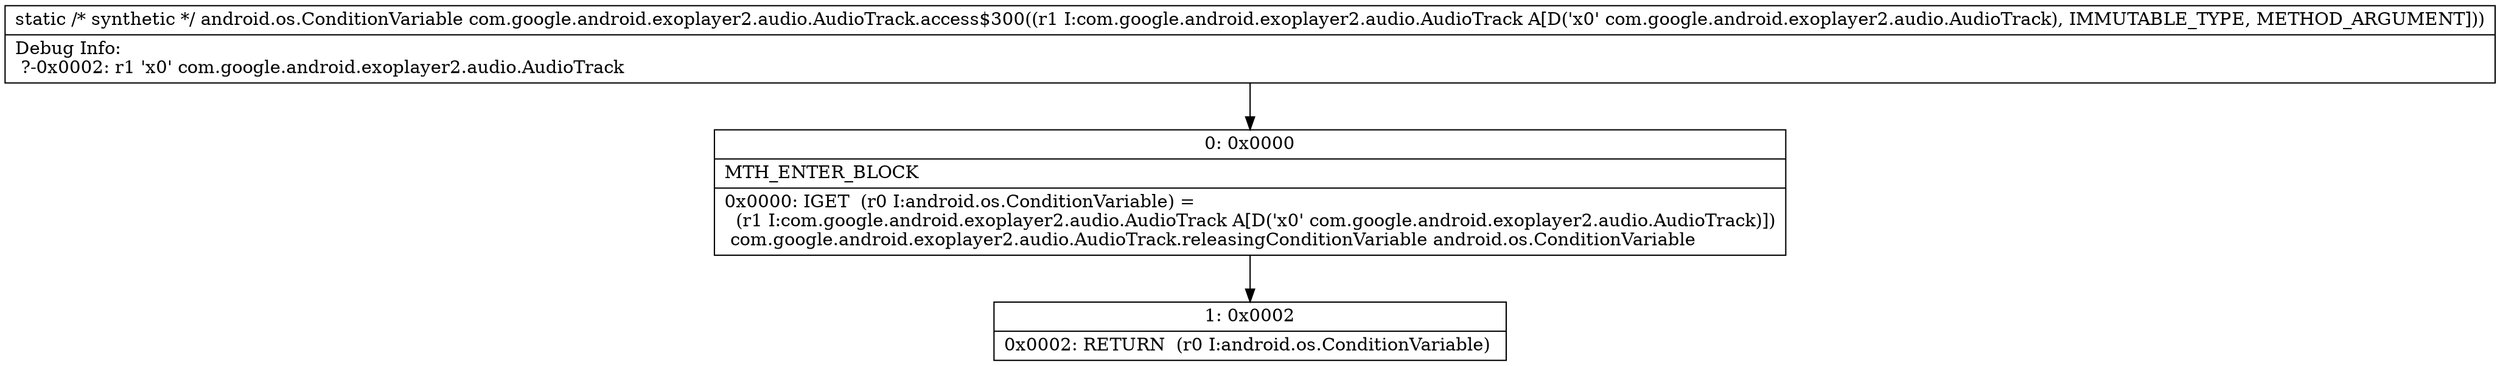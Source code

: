 digraph "CFG forcom.google.android.exoplayer2.audio.AudioTrack.access$300(Lcom\/google\/android\/exoplayer2\/audio\/AudioTrack;)Landroid\/os\/ConditionVariable;" {
Node_0 [shape=record,label="{0\:\ 0x0000|MTH_ENTER_BLOCK\l|0x0000: IGET  (r0 I:android.os.ConditionVariable) = \l  (r1 I:com.google.android.exoplayer2.audio.AudioTrack A[D('x0' com.google.android.exoplayer2.audio.AudioTrack)])\l com.google.android.exoplayer2.audio.AudioTrack.releasingConditionVariable android.os.ConditionVariable \l}"];
Node_1 [shape=record,label="{1\:\ 0x0002|0x0002: RETURN  (r0 I:android.os.ConditionVariable) \l}"];
MethodNode[shape=record,label="{static \/* synthetic *\/ android.os.ConditionVariable com.google.android.exoplayer2.audio.AudioTrack.access$300((r1 I:com.google.android.exoplayer2.audio.AudioTrack A[D('x0' com.google.android.exoplayer2.audio.AudioTrack), IMMUTABLE_TYPE, METHOD_ARGUMENT]))  | Debug Info:\l  ?\-0x0002: r1 'x0' com.google.android.exoplayer2.audio.AudioTrack\l}"];
MethodNode -> Node_0;
Node_0 -> Node_1;
}

